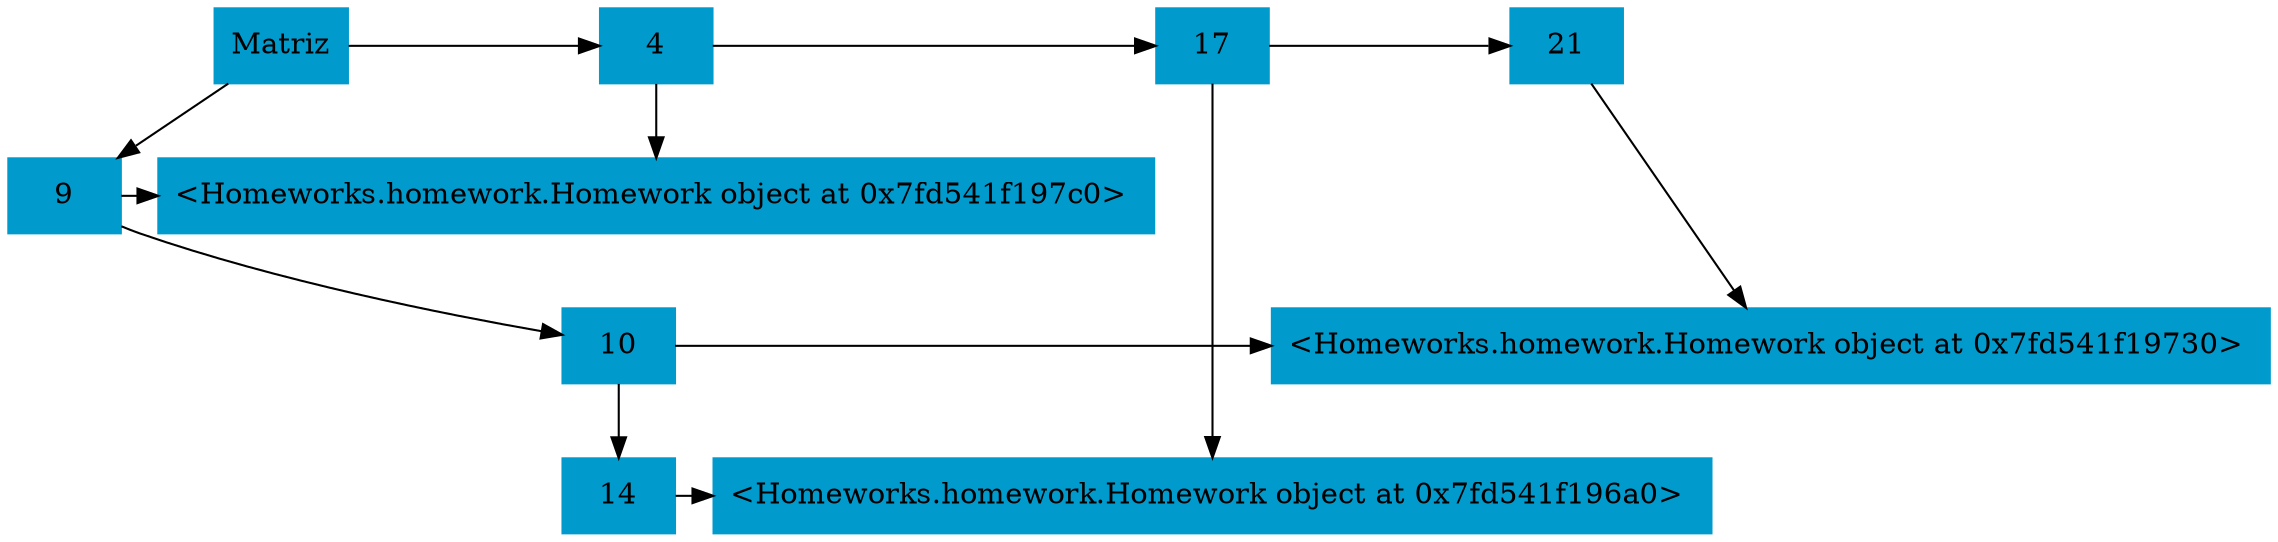 digraph G{
                    node[shape=box, style=filled, color=deepskyblue3];
                    edge[color=black];
                    rankdir=UD;
{rank=min; Matriz;"8784619454648";"8784619454630";"8784619454654";}

{rank=same; 8784619444583;"8784619454669";}
{rank=same; 8784619454639;"8784619454660";}
{rank=same; 8784619454627;"8784619454633";}
"8784619454648"[label="4"];
"8784619454630"[label="17"];
"8784619454654"[label="21"];
"8784619444583"[label = "9"];
"8784619454639"[label = "10"];
"8784619454627"[label = "14"];
"8784619454669"[label = "<Homeworks.homework.Homework object at 0x7fd541f197c0> "];

"8784619454660"[label = "<Homeworks.homework.Homework object at 0x7fd541f19730> "];

"8784619454633"[label = "<Homeworks.homework.Homework object at 0x7fd541f196a0> "];

Matriz -> "8784619454648";
"8784619454648" -> "8784619454630";
"8784619454630" -> "8784619454654";
Matriz -> "8784619444583";
"8784619444583" -> "8784619454639";
"8784619454639" -> "8784619454627";
"8784619444583" -> "8784619454669";

"8784619454639" -> "8784619454660";

"8784619454627" -> "8784619454633";

"8784619454648" -> "8784619454669";

"8784619454630" -> "8784619454633";

"8784619454654" -> "8784619454660";


}
